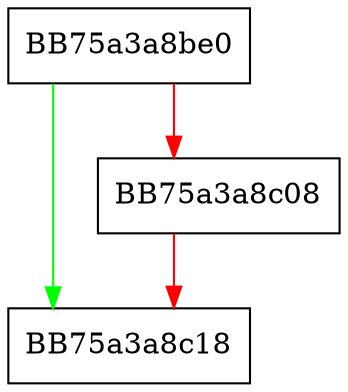 digraph _Change_array {
  node [shape="box"];
  graph [splines=ortho];
  BB75a3a8be0 -> BB75a3a8c18 [color="green"];
  BB75a3a8be0 -> BB75a3a8c08 [color="red"];
  BB75a3a8c08 -> BB75a3a8c18 [color="red"];
}